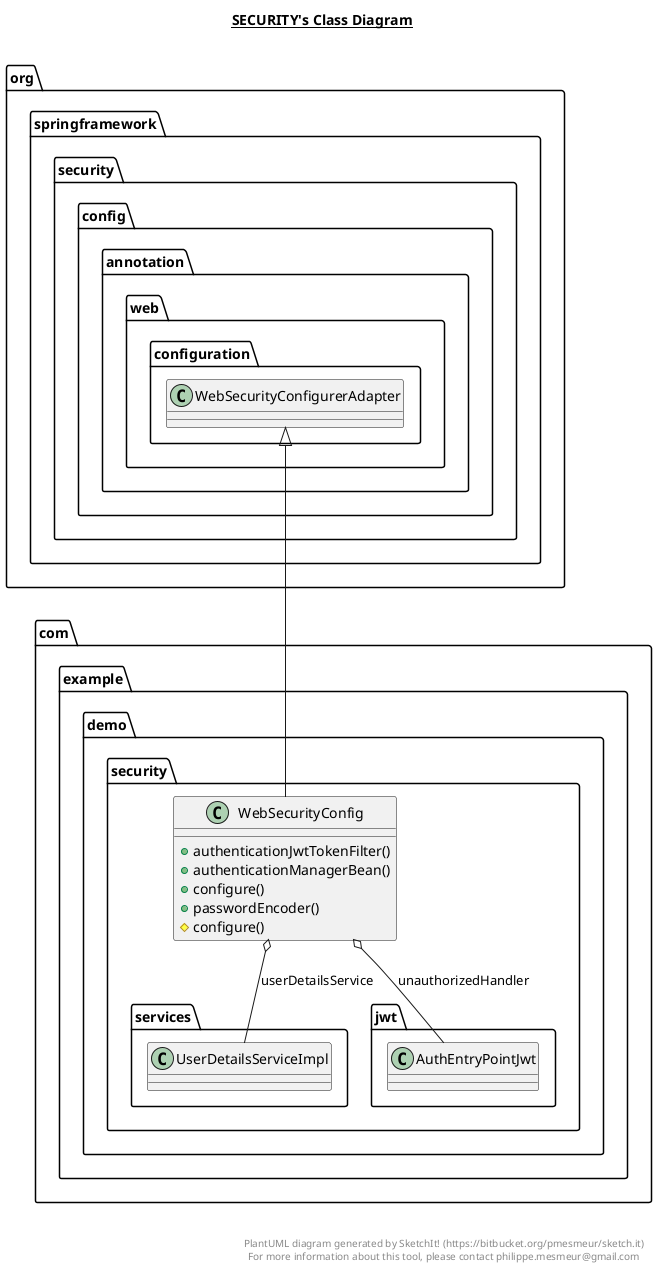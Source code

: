 @startuml

title __SECURITY's Class Diagram__\n

  namespace com.example.demo {
    namespace security {
      class com.example.demo.security.WebSecurityConfig {
          + authenticationJwtTokenFilter()
          + authenticationManagerBean()
          + configure()
          + passwordEncoder()
          # configure()
      }
    }
  }
  

  com.example.demo.security.WebSecurityConfig -up-|> org.springframework.security.config.annotation.web.configuration.WebSecurityConfigurerAdapter
  com.example.demo.security.WebSecurityConfig o-- com.example.demo.security.services.UserDetailsServiceImpl : userDetailsService
  com.example.demo.security.WebSecurityConfig o-- com.example.demo.security.jwt.AuthEntryPointJwt : unauthorizedHandler


right footer


PlantUML diagram generated by SketchIt! (https://bitbucket.org/pmesmeur/sketch.it)
For more information about this tool, please contact philippe.mesmeur@gmail.com
endfooter

@enduml
